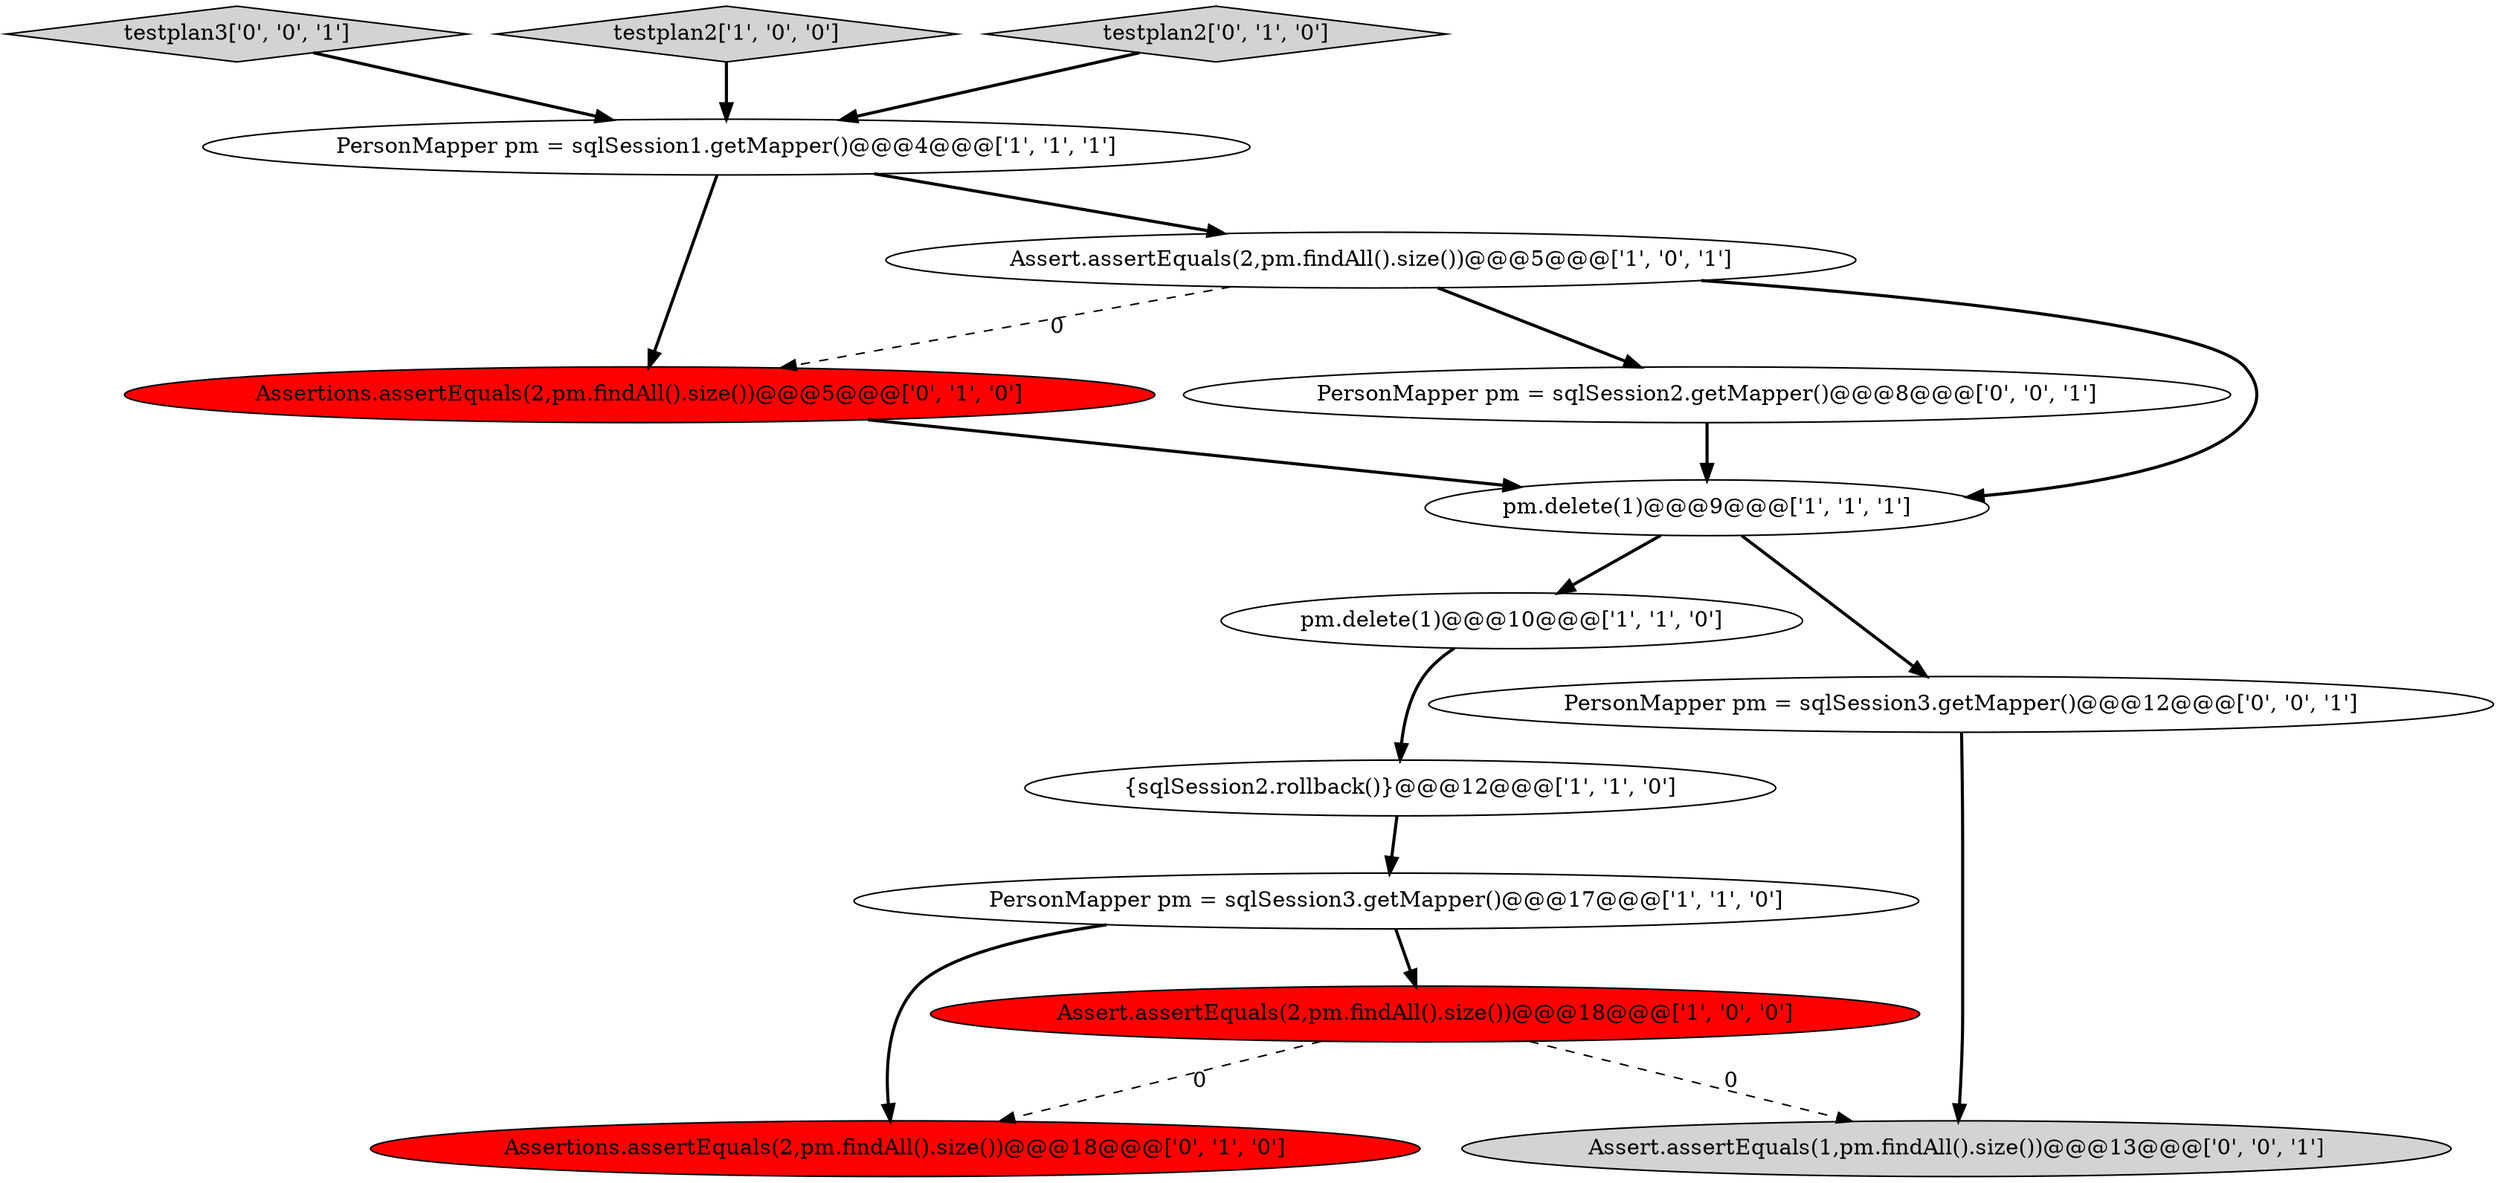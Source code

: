 digraph {
6 [style = filled, label = "Assert.assertEquals(2,pm.findAll().size())@@@18@@@['1', '0', '0']", fillcolor = red, shape = ellipse image = "AAA1AAABBB1BBB"];
14 [style = filled, label = "PersonMapper pm = sqlSession2.getMapper()@@@8@@@['0', '0', '1']", fillcolor = white, shape = ellipse image = "AAA0AAABBB3BBB"];
7 [style = filled, label = "{sqlSession2.rollback()}@@@12@@@['1', '1', '0']", fillcolor = white, shape = ellipse image = "AAA0AAABBB1BBB"];
13 [style = filled, label = "testplan3['0', '0', '1']", fillcolor = lightgray, shape = diamond image = "AAA0AAABBB3BBB"];
0 [style = filled, label = "Assert.assertEquals(2,pm.findAll().size())@@@5@@@['1', '0', '1']", fillcolor = white, shape = ellipse image = "AAA0AAABBB1BBB"];
9 [style = filled, label = "Assertions.assertEquals(2,pm.findAll().size())@@@5@@@['0', '1', '0']", fillcolor = red, shape = ellipse image = "AAA1AAABBB2BBB"];
1 [style = filled, label = "testplan2['1', '0', '0']", fillcolor = lightgray, shape = diamond image = "AAA0AAABBB1BBB"];
10 [style = filled, label = "Assertions.assertEquals(2,pm.findAll().size())@@@18@@@['0', '1', '0']", fillcolor = red, shape = ellipse image = "AAA1AAABBB2BBB"];
4 [style = filled, label = "PersonMapper pm = sqlSession1.getMapper()@@@4@@@['1', '1', '1']", fillcolor = white, shape = ellipse image = "AAA0AAABBB1BBB"];
11 [style = filled, label = "PersonMapper pm = sqlSession3.getMapper()@@@12@@@['0', '0', '1']", fillcolor = white, shape = ellipse image = "AAA0AAABBB3BBB"];
3 [style = filled, label = "pm.delete(1)@@@9@@@['1', '1', '1']", fillcolor = white, shape = ellipse image = "AAA0AAABBB1BBB"];
12 [style = filled, label = "Assert.assertEquals(1,pm.findAll().size())@@@13@@@['0', '0', '1']", fillcolor = lightgray, shape = ellipse image = "AAA0AAABBB3BBB"];
2 [style = filled, label = "pm.delete(1)@@@10@@@['1', '1', '0']", fillcolor = white, shape = ellipse image = "AAA0AAABBB1BBB"];
8 [style = filled, label = "testplan2['0', '1', '0']", fillcolor = lightgray, shape = diamond image = "AAA0AAABBB2BBB"];
5 [style = filled, label = "PersonMapper pm = sqlSession3.getMapper()@@@17@@@['1', '1', '0']", fillcolor = white, shape = ellipse image = "AAA0AAABBB1BBB"];
3->11 [style = bold, label=""];
0->3 [style = bold, label=""];
4->9 [style = bold, label=""];
9->3 [style = bold, label=""];
5->10 [style = bold, label=""];
14->3 [style = bold, label=""];
1->4 [style = bold, label=""];
7->5 [style = bold, label=""];
0->14 [style = bold, label=""];
11->12 [style = bold, label=""];
2->7 [style = bold, label=""];
8->4 [style = bold, label=""];
5->6 [style = bold, label=""];
3->2 [style = bold, label=""];
0->9 [style = dashed, label="0"];
6->12 [style = dashed, label="0"];
4->0 [style = bold, label=""];
6->10 [style = dashed, label="0"];
13->4 [style = bold, label=""];
}
